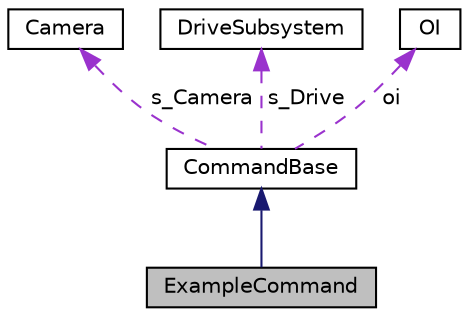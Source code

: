 digraph G
{
  edge [fontname="Helvetica",fontsize="10",labelfontname="Helvetica",labelfontsize="10"];
  node [fontname="Helvetica",fontsize="10",shape=record];
  Node1 [label="ExampleCommand",height=0.2,width=0.4,color="black", fillcolor="grey75", style="filled" fontcolor="black"];
  Node2 -> Node1 [dir="back",color="midnightblue",fontsize="10",style="solid",fontname="Helvetica"];
  Node2 [label="CommandBase",height=0.2,width=0.4,color="black", fillcolor="white", style="filled",URL="$class_command_base.html",tooltip="The base for all commands. All atomic commands should subclass CommandBase. CommandBase stores create..."];
  Node3 -> Node2 [dir="back",color="darkorchid3",fontsize="10",style="dashed",label=" s_Camera" ,fontname="Helvetica"];
  Node3 [label="Camera",height=0.2,width=0.4,color="black", fillcolor="white", style="filled",URL="$class_camera.html",tooltip="This class is the camera subsystem. It is used to get images and data from the camera, and process those images so that they&#39;re useful to the game. The class assumes that the camera has the IP 10.1.72.11. If this is different, be sure to change the IP in the constructor for this class."];
  Node4 -> Node2 [dir="back",color="darkorchid3",fontsize="10",style="dashed",label=" s_Drive" ,fontname="Helvetica"];
  Node4 [label="DriveSubsystem",height=0.2,width=0.4,color="black", fillcolor="white", style="filled",URL="$class_drive_subsystem.html",tooltip="This class is the drive subsystem for the robot. Call the methods that are in this subsystem from Com..."];
  Node5 -> Node2 [dir="back",color="darkorchid3",fontsize="10",style="dashed",label=" oi" ,fontname="Helvetica"];
  Node5 [label="OI",height=0.2,width=0.4,color="black", fillcolor="white", style="filled",URL="$class_o_i.html",tooltip="This class is used to handle all operator input, hence its name, OI. Any classes for interacting with..."];
}
